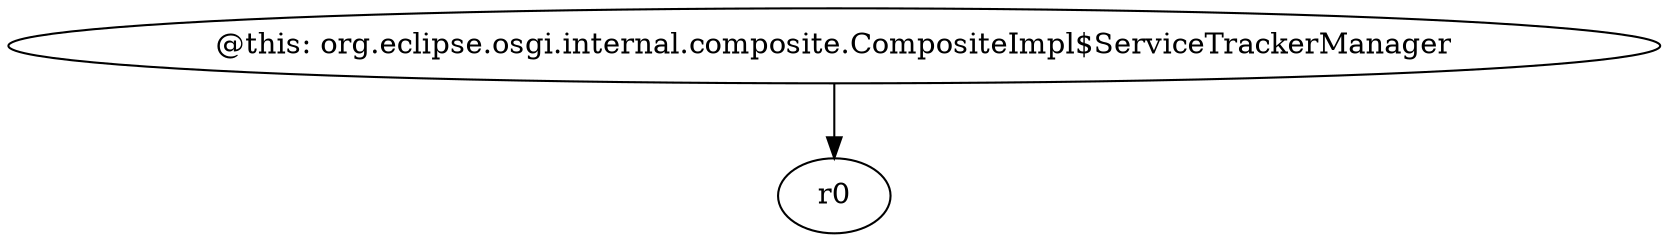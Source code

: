 digraph g {
0[label="@this: org.eclipse.osgi.internal.composite.CompositeImpl$ServiceTrackerManager"]
1[label="r0"]
0->1[label=""]
}